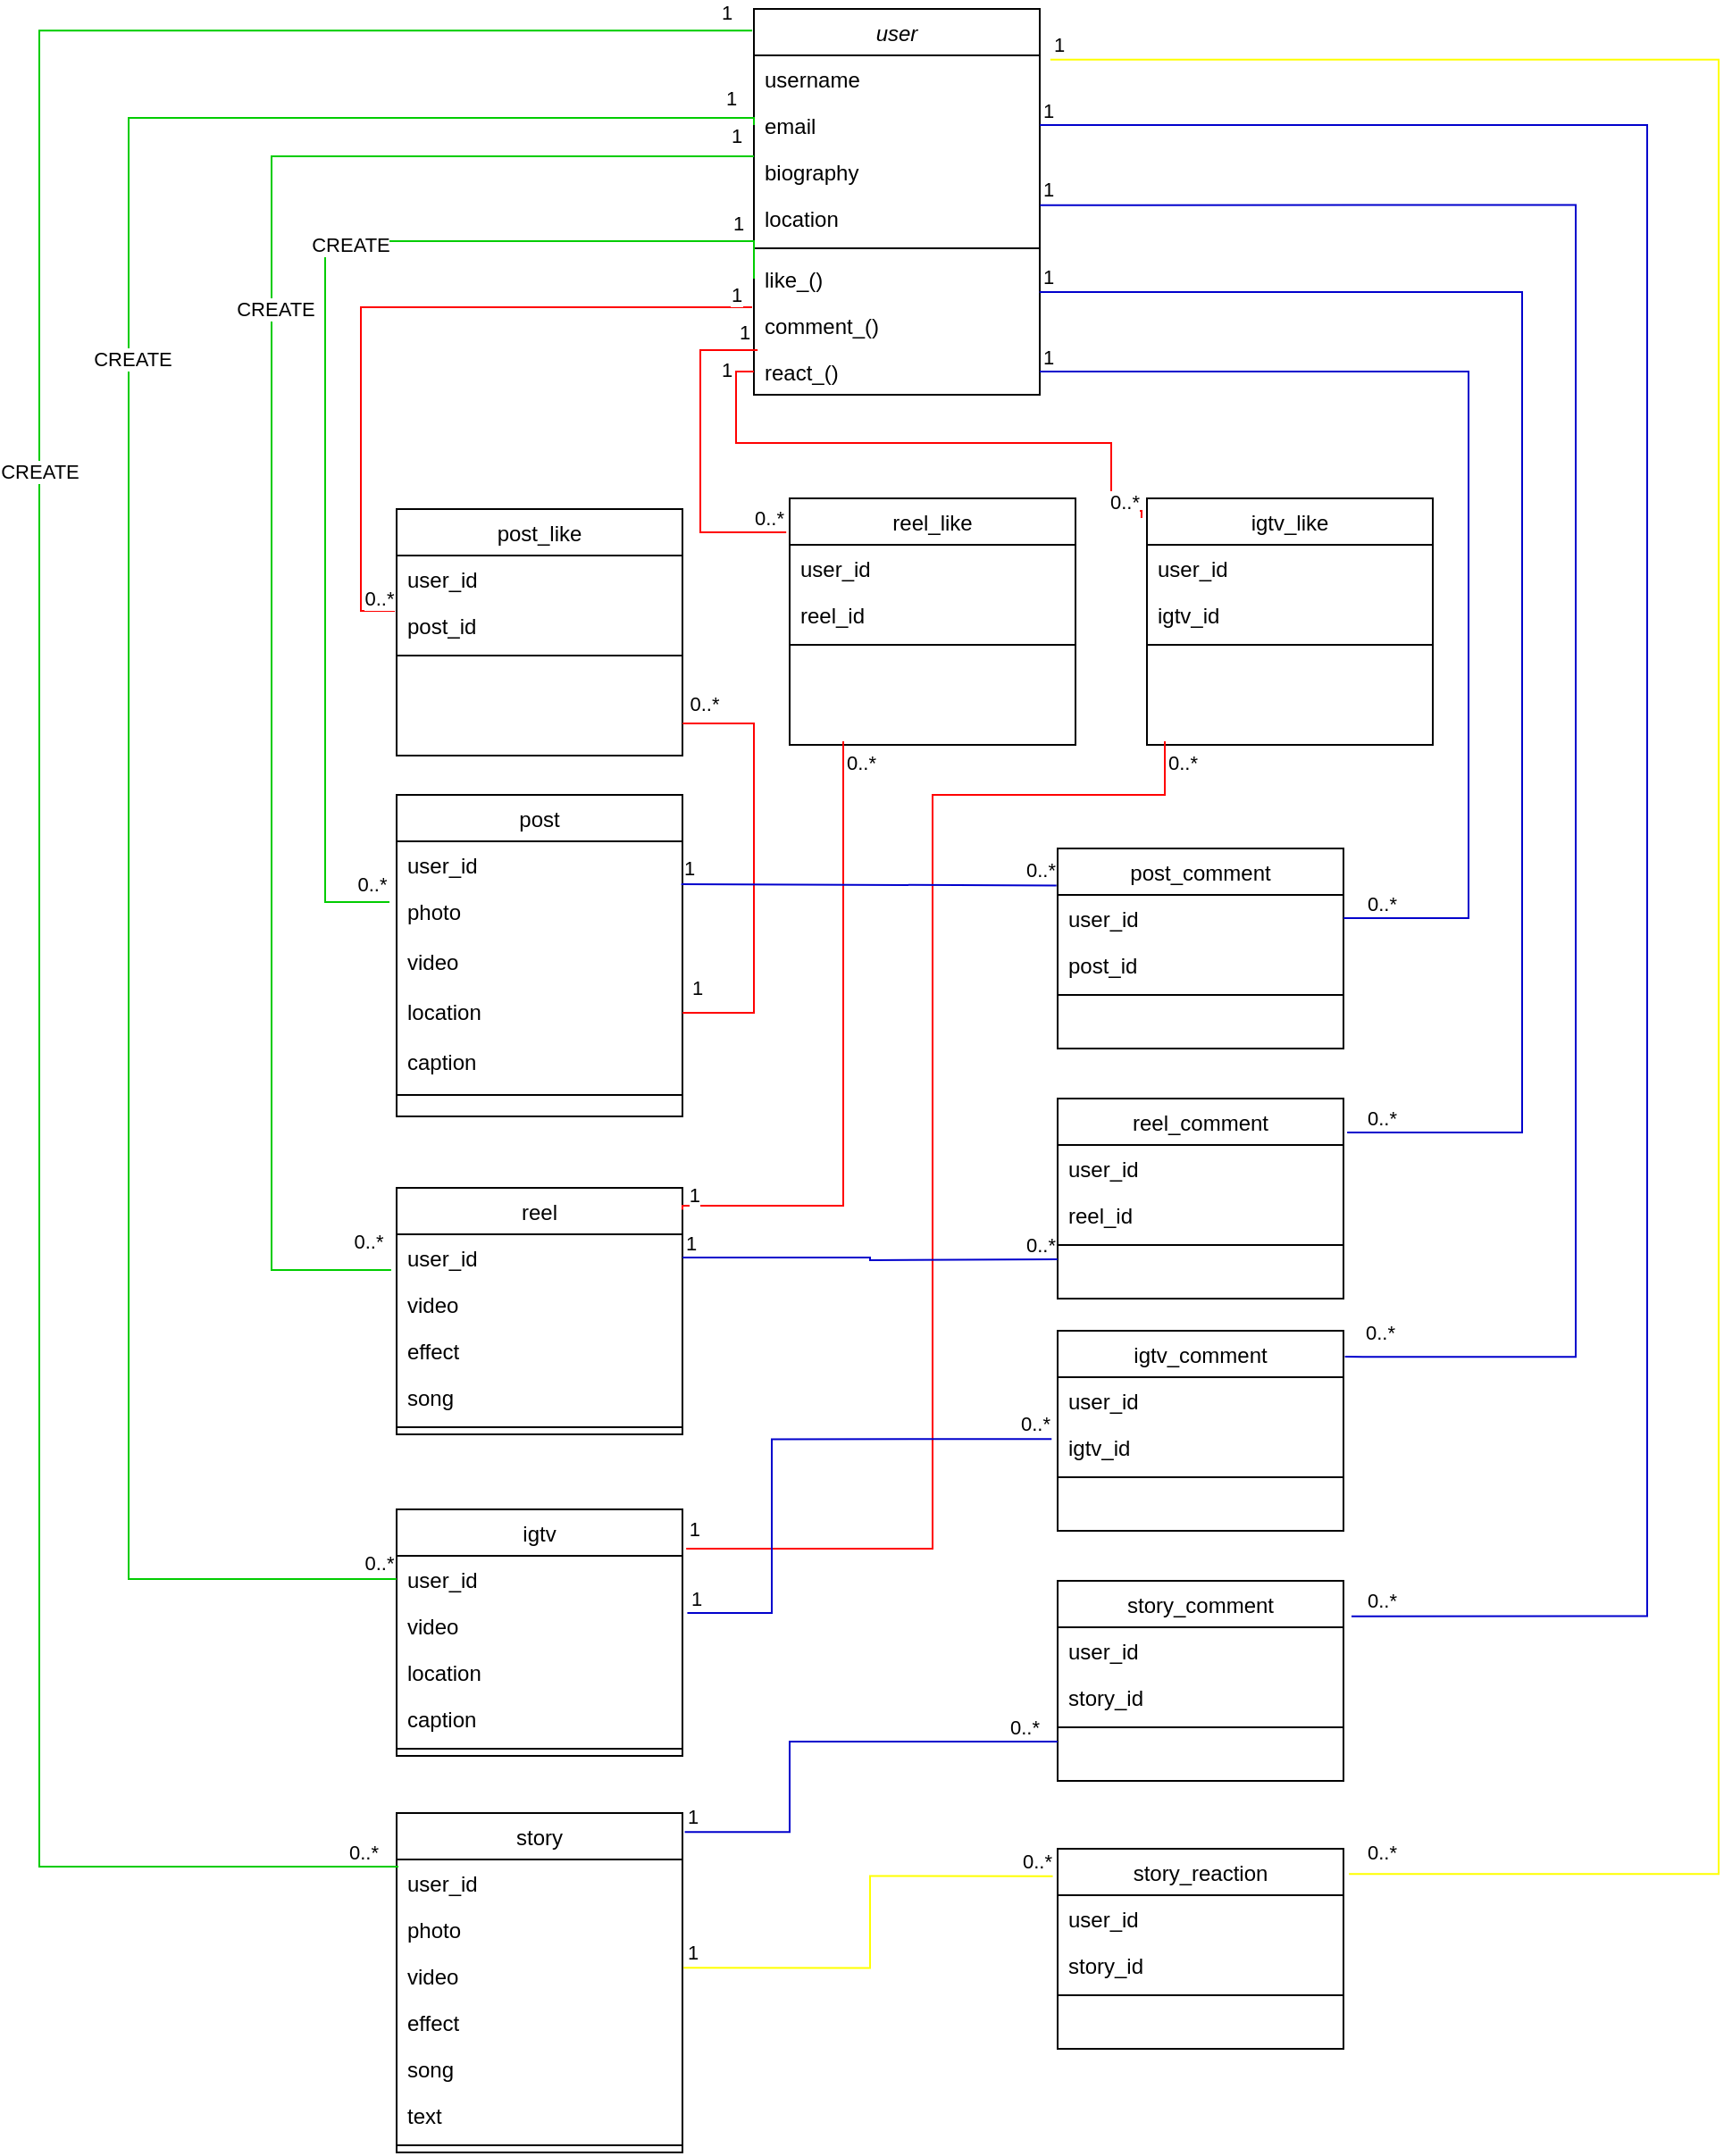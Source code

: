 <mxfile version="16.5.6" type="device"><diagram id="C5RBs43oDa-KdzZeNtuy" name="Page-1"><mxGraphModel dx="1741" dy="474" grid="1" gridSize="10" guides="1" tooltips="1" connect="1" arrows="1" fold="1" page="1" pageScale="1" pageWidth="827" pageHeight="1169" math="0" shadow="0"><root><mxCell id="WIyWlLk6GJQsqaUBKTNV-0"/><mxCell id="WIyWlLk6GJQsqaUBKTNV-1" parent="WIyWlLk6GJQsqaUBKTNV-0"/><mxCell id="zkfFHV4jXpPFQw0GAbJ--0" value="user" style="swimlane;fontStyle=2;align=center;verticalAlign=top;childLayout=stackLayout;horizontal=1;startSize=26;horizontalStack=0;resizeParent=1;resizeLast=0;collapsible=1;marginBottom=0;rounded=0;shadow=0;strokeWidth=1;" parent="WIyWlLk6GJQsqaUBKTNV-1" vertex="1"><mxGeometry x="280" y="40" width="160" height="216" as="geometry"><mxRectangle x="230" y="140" width="160" height="26" as="alternateBounds"/></mxGeometry></mxCell><mxCell id="zkfFHV4jXpPFQw0GAbJ--1" value="username" style="text;align=left;verticalAlign=top;spacingLeft=4;spacingRight=4;overflow=hidden;rotatable=0;points=[[0,0.5],[1,0.5]];portConstraint=eastwest;" parent="zkfFHV4jXpPFQw0GAbJ--0" vertex="1"><mxGeometry y="26" width="160" height="26" as="geometry"/></mxCell><mxCell id="zkfFHV4jXpPFQw0GAbJ--2" value="email" style="text;align=left;verticalAlign=top;spacingLeft=4;spacingRight=4;overflow=hidden;rotatable=0;points=[[0,0.5],[1,0.5]];portConstraint=eastwest;rounded=0;shadow=0;html=0;" parent="zkfFHV4jXpPFQw0GAbJ--0" vertex="1"><mxGeometry y="52" width="160" height="26" as="geometry"/></mxCell><mxCell id="zkfFHV4jXpPFQw0GAbJ--3" value="biography" style="text;align=left;verticalAlign=top;spacingLeft=4;spacingRight=4;overflow=hidden;rotatable=0;points=[[0,0.5],[1,0.5]];portConstraint=eastwest;rounded=0;shadow=0;html=0;" parent="zkfFHV4jXpPFQw0GAbJ--0" vertex="1"><mxGeometry y="78" width="160" height="26" as="geometry"/></mxCell><mxCell id="VMA2E-ykeekracwLX6Zx-151" value="location" style="text;align=left;verticalAlign=top;spacingLeft=4;spacingRight=4;overflow=hidden;rotatable=0;points=[[0,0.5],[1,0.5]];portConstraint=eastwest;rounded=0;shadow=0;html=0;" parent="zkfFHV4jXpPFQw0GAbJ--0" vertex="1"><mxGeometry y="104" width="160" height="26" as="geometry"/></mxCell><mxCell id="zkfFHV4jXpPFQw0GAbJ--4" value="" style="line;html=1;strokeWidth=1;align=left;verticalAlign=middle;spacingTop=-1;spacingLeft=3;spacingRight=3;rotatable=0;labelPosition=right;points=[];portConstraint=eastwest;" parent="zkfFHV4jXpPFQw0GAbJ--0" vertex="1"><mxGeometry y="130" width="160" height="8" as="geometry"/></mxCell><mxCell id="zkfFHV4jXpPFQw0GAbJ--5" value="like_()" style="text;align=left;verticalAlign=top;spacingLeft=4;spacingRight=4;overflow=hidden;rotatable=0;points=[[0,0.5],[1,0.5]];portConstraint=eastwest;" parent="zkfFHV4jXpPFQw0GAbJ--0" vertex="1"><mxGeometry y="138" width="160" height="26" as="geometry"/></mxCell><mxCell id="-V8Ty5K-1Wsrw6M-jIG1-1" value="comment_()" style="text;align=left;verticalAlign=top;spacingLeft=4;spacingRight=4;overflow=hidden;rotatable=0;points=[[0,0.5],[1,0.5]];portConstraint=eastwest;" parent="zkfFHV4jXpPFQw0GAbJ--0" vertex="1"><mxGeometry y="164" width="160" height="26" as="geometry"/></mxCell><mxCell id="g3OZl1GtWwXLyrqllY2H-79" value="react_()" style="text;align=left;verticalAlign=top;spacingLeft=4;spacingRight=4;overflow=hidden;rotatable=0;points=[[0,0.5],[1,0.5]];portConstraint=eastwest;" vertex="1" parent="zkfFHV4jXpPFQw0GAbJ--0"><mxGeometry y="190" width="160" height="26" as="geometry"/></mxCell><mxCell id="zkfFHV4jXpPFQw0GAbJ--6" value="post" style="swimlane;fontStyle=0;align=center;verticalAlign=top;childLayout=stackLayout;horizontal=1;startSize=26;horizontalStack=0;resizeParent=1;resizeLast=0;collapsible=1;marginBottom=0;rounded=0;shadow=0;strokeWidth=1;" parent="WIyWlLk6GJQsqaUBKTNV-1" vertex="1"><mxGeometry x="80" y="480" width="160" height="180" as="geometry"><mxRectangle x="130" y="380" width="160" height="26" as="alternateBounds"/></mxGeometry></mxCell><mxCell id="zkfFHV4jXpPFQw0GAbJ--7" value="user_id" style="text;align=left;verticalAlign=top;spacingLeft=4;spacingRight=4;overflow=hidden;rotatable=0;points=[[0,0.5],[1,0.5]];portConstraint=eastwest;" parent="zkfFHV4jXpPFQw0GAbJ--6" vertex="1"><mxGeometry y="26" width="160" height="26" as="geometry"/></mxCell><mxCell id="zkfFHV4jXpPFQw0GAbJ--8" value="photo" style="text;align=left;verticalAlign=top;spacingLeft=4;spacingRight=4;overflow=hidden;rotatable=0;points=[[0,0.5],[1,0.5]];portConstraint=eastwest;rounded=0;shadow=0;html=0;" parent="zkfFHV4jXpPFQw0GAbJ--6" vertex="1"><mxGeometry y="52" width="160" height="28" as="geometry"/></mxCell><mxCell id="VMA2E-ykeekracwLX6Zx-136" value="video" style="text;align=left;verticalAlign=top;spacingLeft=4;spacingRight=4;overflow=hidden;rotatable=0;points=[[0,0.5],[1,0.5]];portConstraint=eastwest;rounded=0;shadow=0;html=0;" parent="zkfFHV4jXpPFQw0GAbJ--6" vertex="1"><mxGeometry y="80" width="160" height="28" as="geometry"/></mxCell><mxCell id="-V8Ty5K-1Wsrw6M-jIG1-3" value="location" style="text;align=left;verticalAlign=top;spacingLeft=4;spacingRight=4;overflow=hidden;rotatable=0;points=[[0,0.5],[1,0.5]];portConstraint=eastwest;rounded=0;shadow=0;html=0;" parent="zkfFHV4jXpPFQw0GAbJ--6" vertex="1"><mxGeometry y="108" width="160" height="28" as="geometry"/></mxCell><mxCell id="-V8Ty5K-1Wsrw6M-jIG1-4" value="caption" style="text;align=left;verticalAlign=top;spacingLeft=4;spacingRight=4;overflow=hidden;rotatable=0;points=[[0,0.5],[1,0.5]];portConstraint=eastwest;rounded=0;shadow=0;html=0;" parent="zkfFHV4jXpPFQw0GAbJ--6" vertex="1"><mxGeometry y="136" width="160" height="28" as="geometry"/></mxCell><mxCell id="zkfFHV4jXpPFQw0GAbJ--9" value="" style="line;html=1;strokeWidth=1;align=left;verticalAlign=middle;spacingTop=-1;spacingLeft=3;spacingRight=3;rotatable=0;labelPosition=right;points=[];portConstraint=eastwest;" parent="zkfFHV4jXpPFQw0GAbJ--6" vertex="1"><mxGeometry y="164" width="160" height="8" as="geometry"/></mxCell><mxCell id="zkfFHV4jXpPFQw0GAbJ--13" value="story" style="swimlane;fontStyle=0;align=center;verticalAlign=top;childLayout=stackLayout;horizontal=1;startSize=26;horizontalStack=0;resizeParent=1;resizeLast=0;collapsible=1;marginBottom=0;rounded=0;shadow=0;strokeWidth=1;" parent="WIyWlLk6GJQsqaUBKTNV-1" vertex="1"><mxGeometry x="80" y="1050" width="160" height="190" as="geometry"><mxRectangle x="340" y="380" width="170" height="26" as="alternateBounds"/></mxGeometry></mxCell><mxCell id="zkfFHV4jXpPFQw0GAbJ--14" value="user_id" style="text;align=left;verticalAlign=top;spacingLeft=4;spacingRight=4;overflow=hidden;rotatable=0;points=[[0,0.5],[1,0.5]];portConstraint=eastwest;" parent="zkfFHV4jXpPFQw0GAbJ--13" vertex="1"><mxGeometry y="26" width="160" height="26" as="geometry"/></mxCell><mxCell id="-V8Ty5K-1Wsrw6M-jIG1-5" value="photo" style="text;align=left;verticalAlign=top;spacingLeft=4;spacingRight=4;overflow=hidden;rotatable=0;points=[[0,0.5],[1,0.5]];portConstraint=eastwest;" parent="zkfFHV4jXpPFQw0GAbJ--13" vertex="1"><mxGeometry y="52" width="160" height="26" as="geometry"/></mxCell><mxCell id="-V8Ty5K-1Wsrw6M-jIG1-6" value="video" style="text;align=left;verticalAlign=top;spacingLeft=4;spacingRight=4;overflow=hidden;rotatable=0;points=[[0,0.5],[1,0.5]];portConstraint=eastwest;" parent="zkfFHV4jXpPFQw0GAbJ--13" vertex="1"><mxGeometry y="78" width="160" height="26" as="geometry"/></mxCell><mxCell id="g3OZl1GtWwXLyrqllY2H-29" value="effect" style="text;align=left;verticalAlign=top;spacingLeft=4;spacingRight=4;overflow=hidden;rotatable=0;points=[[0,0.5],[1,0.5]];portConstraint=eastwest;" vertex="1" parent="zkfFHV4jXpPFQw0GAbJ--13"><mxGeometry y="104" width="160" height="26" as="geometry"/></mxCell><mxCell id="g3OZl1GtWwXLyrqllY2H-30" value="song" style="text;align=left;verticalAlign=top;spacingLeft=4;spacingRight=4;overflow=hidden;rotatable=0;points=[[0,0.5],[1,0.5]];portConstraint=eastwest;" vertex="1" parent="zkfFHV4jXpPFQw0GAbJ--13"><mxGeometry y="130" width="160" height="26" as="geometry"/></mxCell><mxCell id="g3OZl1GtWwXLyrqllY2H-31" value="text" style="text;align=left;verticalAlign=top;spacingLeft=4;spacingRight=4;overflow=hidden;rotatable=0;points=[[0,0.5],[1,0.5]];portConstraint=eastwest;" vertex="1" parent="zkfFHV4jXpPFQw0GAbJ--13"><mxGeometry y="156" width="160" height="26" as="geometry"/></mxCell><mxCell id="zkfFHV4jXpPFQw0GAbJ--15" value="" style="line;html=1;strokeWidth=1;align=left;verticalAlign=middle;spacingTop=-1;spacingLeft=3;spacingRight=3;rotatable=0;labelPosition=right;points=[];portConstraint=eastwest;" parent="zkfFHV4jXpPFQw0GAbJ--13" vertex="1"><mxGeometry y="182" width="160" height="8" as="geometry"/></mxCell><mxCell id="VMA2E-ykeekracwLX6Zx-4" value="post_like" style="swimlane;fontStyle=0;align=center;verticalAlign=top;childLayout=stackLayout;horizontal=1;startSize=26;horizontalStack=0;resizeParent=1;resizeLast=0;collapsible=1;marginBottom=0;rounded=0;shadow=0;strokeWidth=1;" parent="WIyWlLk6GJQsqaUBKTNV-1" vertex="1"><mxGeometry x="80" y="320" width="160" height="138" as="geometry"><mxRectangle x="340" y="380" width="170" height="26" as="alternateBounds"/></mxGeometry></mxCell><mxCell id="VMA2E-ykeekracwLX6Zx-5" value="user_id" style="text;align=left;verticalAlign=top;spacingLeft=4;spacingRight=4;overflow=hidden;rotatable=0;points=[[0,0.5],[1,0.5]];portConstraint=eastwest;" parent="VMA2E-ykeekracwLX6Zx-4" vertex="1"><mxGeometry y="26" width="160" height="26" as="geometry"/></mxCell><mxCell id="VMA2E-ykeekracwLX6Zx-6" value="post_id" style="text;align=left;verticalAlign=top;spacingLeft=4;spacingRight=4;overflow=hidden;rotatable=0;points=[[0,0.5],[1,0.5]];portConstraint=eastwest;" parent="VMA2E-ykeekracwLX6Zx-4" vertex="1"><mxGeometry y="52" width="160" height="26" as="geometry"/></mxCell><mxCell id="VMA2E-ykeekracwLX6Zx-8" value="" style="line;html=1;strokeWidth=1;align=left;verticalAlign=middle;spacingTop=-1;spacingLeft=3;spacingRight=3;rotatable=0;labelPosition=right;points=[];portConstraint=eastwest;" parent="VMA2E-ykeekracwLX6Zx-4" vertex="1"><mxGeometry y="78" width="160" height="8" as="geometry"/></mxCell><mxCell id="VMA2E-ykeekracwLX6Zx-9" value="post_comment" style="swimlane;fontStyle=0;align=center;verticalAlign=top;childLayout=stackLayout;horizontal=1;startSize=26;horizontalStack=0;resizeParent=1;resizeLast=0;collapsible=1;marginBottom=0;rounded=0;shadow=0;strokeWidth=1;" parent="WIyWlLk6GJQsqaUBKTNV-1" vertex="1"><mxGeometry x="450" y="510" width="160" height="112" as="geometry"><mxRectangle x="340" y="380" width="170" height="26" as="alternateBounds"/></mxGeometry></mxCell><mxCell id="VMA2E-ykeekracwLX6Zx-10" value="user_id" style="text;align=left;verticalAlign=top;spacingLeft=4;spacingRight=4;overflow=hidden;rotatable=0;points=[[0,0.5],[1,0.5]];portConstraint=eastwest;" parent="VMA2E-ykeekracwLX6Zx-9" vertex="1"><mxGeometry y="26" width="160" height="26" as="geometry"/></mxCell><mxCell id="VMA2E-ykeekracwLX6Zx-11" value="post_id" style="text;align=left;verticalAlign=top;spacingLeft=4;spacingRight=4;overflow=hidden;rotatable=0;points=[[0,0.5],[1,0.5]];portConstraint=eastwest;" parent="VMA2E-ykeekracwLX6Zx-9" vertex="1"><mxGeometry y="52" width="160" height="26" as="geometry"/></mxCell><mxCell id="VMA2E-ykeekracwLX6Zx-13" value="" style="line;html=1;strokeWidth=1;align=left;verticalAlign=middle;spacingTop=-1;spacingLeft=3;spacingRight=3;rotatable=0;labelPosition=right;points=[];portConstraint=eastwest;" parent="VMA2E-ykeekracwLX6Zx-9" vertex="1"><mxGeometry y="78" width="160" height="8" as="geometry"/></mxCell><mxCell id="VMA2E-ykeekracwLX6Zx-14" value="story_reaction" style="swimlane;fontStyle=0;align=center;verticalAlign=top;childLayout=stackLayout;horizontal=1;startSize=26;horizontalStack=0;resizeParent=1;resizeLast=0;collapsible=1;marginBottom=0;rounded=0;shadow=0;strokeWidth=1;" parent="WIyWlLk6GJQsqaUBKTNV-1" vertex="1"><mxGeometry x="450" y="1070" width="160" height="112" as="geometry"><mxRectangle x="340" y="380" width="170" height="26" as="alternateBounds"/></mxGeometry></mxCell><mxCell id="VMA2E-ykeekracwLX6Zx-15" value="user_id" style="text;align=left;verticalAlign=top;spacingLeft=4;spacingRight=4;overflow=hidden;rotatable=0;points=[[0,0.5],[1,0.5]];portConstraint=eastwest;" parent="VMA2E-ykeekracwLX6Zx-14" vertex="1"><mxGeometry y="26" width="160" height="26" as="geometry"/></mxCell><mxCell id="VMA2E-ykeekracwLX6Zx-16" value="story_id" style="text;align=left;verticalAlign=top;spacingLeft=4;spacingRight=4;overflow=hidden;rotatable=0;points=[[0,0.5],[1,0.5]];portConstraint=eastwest;" parent="VMA2E-ykeekracwLX6Zx-14" vertex="1"><mxGeometry y="52" width="160" height="26" as="geometry"/></mxCell><mxCell id="VMA2E-ykeekracwLX6Zx-18" value="" style="line;html=1;strokeWidth=1;align=left;verticalAlign=middle;spacingTop=-1;spacingLeft=3;spacingRight=3;rotatable=0;labelPosition=right;points=[];portConstraint=eastwest;" parent="VMA2E-ykeekracwLX6Zx-14" vertex="1"><mxGeometry y="78" width="160" height="8" as="geometry"/></mxCell><mxCell id="VMA2E-ykeekracwLX6Zx-61" value="" style="endArrow=none;html=1;edgeStyle=orthogonalEdgeStyle;rounded=0;entryX=-0.006;entryY=0.192;entryDx=0;entryDy=0;entryPerimeter=0;strokeColor=#FF0000;" parent="WIyWlLk6GJQsqaUBKTNV-1" target="VMA2E-ykeekracwLX6Zx-6" edge="1"><mxGeometry relative="1" as="geometry"><mxPoint x="279" y="207" as="sourcePoint"/><mxPoint x="190" y="285" as="targetPoint"/><Array as="points"><mxPoint x="60" y="207"/><mxPoint x="60" y="377"/></Array></mxGeometry></mxCell><mxCell id="VMA2E-ykeekracwLX6Zx-88" value="1" style="edgeLabel;html=1;align=center;verticalAlign=middle;resizable=0;points=[];" parent="VMA2E-ykeekracwLX6Zx-61" vertex="1" connectable="0"><mxGeometry x="-0.902" y="3" relative="1" as="geometry"><mxPoint x="11" y="-10" as="offset"/></mxGeometry></mxCell><mxCell id="g3OZl1GtWwXLyrqllY2H-24" value="0..*" style="edgeLabel;html=1;align=center;verticalAlign=middle;resizable=0;points=[];" vertex="1" connectable="0" parent="VMA2E-ykeekracwLX6Zx-61"><mxGeometry x="0.941" y="1" relative="1" as="geometry"><mxPoint x="3" y="-6" as="offset"/></mxGeometry></mxCell><mxCell id="VMA2E-ykeekracwLX6Zx-72" value="" style="endArrow=none;html=1;edgeStyle=orthogonalEdgeStyle;rounded=0;entryX=1;entryY=0.5;entryDx=0;entryDy=0;strokeColor=#FF0000;" parent="WIyWlLk6GJQsqaUBKTNV-1" target="-V8Ty5K-1Wsrw6M-jIG1-3" edge="1"><mxGeometry relative="1" as="geometry"><mxPoint x="240" y="440" as="sourcePoint"/><mxPoint x="320" y="565.998" as="targetPoint"/><Array as="points"><mxPoint x="242" y="440"/><mxPoint x="280" y="440"/><mxPoint x="280" y="574"/></Array></mxGeometry></mxCell><mxCell id="VMA2E-ykeekracwLX6Zx-91" value="0..*" style="edgeLabel;html=1;align=center;verticalAlign=middle;resizable=0;points=[];" parent="VMA2E-ykeekracwLX6Zx-72" vertex="1" connectable="0"><mxGeometry x="-0.93" y="2" relative="1" as="geometry"><mxPoint x="3" y="-9" as="offset"/></mxGeometry></mxCell><mxCell id="VMA2E-ykeekracwLX6Zx-95" value="1" style="edgeLabel;html=1;align=center;verticalAlign=middle;resizable=0;points=[];" parent="VMA2E-ykeekracwLX6Zx-72" vertex="1" connectable="0"><mxGeometry x="0.883" y="-2" relative="1" as="geometry"><mxPoint x="-6" y="-12" as="offset"/></mxGeometry></mxCell><mxCell id="VMA2E-ykeekracwLX6Zx-97" value="reel" style="swimlane;fontStyle=0;align=center;verticalAlign=top;childLayout=stackLayout;horizontal=1;startSize=26;horizontalStack=0;resizeParent=1;resizeLast=0;collapsible=1;marginBottom=0;rounded=0;shadow=0;strokeWidth=1;" parent="WIyWlLk6GJQsqaUBKTNV-1" vertex="1"><mxGeometry x="80" y="700" width="160" height="138" as="geometry"><mxRectangle x="130" y="380" width="160" height="26" as="alternateBounds"/></mxGeometry></mxCell><mxCell id="VMA2E-ykeekracwLX6Zx-98" value="user_id" style="text;align=left;verticalAlign=top;spacingLeft=4;spacingRight=4;overflow=hidden;rotatable=0;points=[[0,0.5],[1,0.5]];portConstraint=eastwest;" parent="VMA2E-ykeekracwLX6Zx-97" vertex="1"><mxGeometry y="26" width="160" height="26" as="geometry"/></mxCell><mxCell id="VMA2E-ykeekracwLX6Zx-124" value="video" style="text;align=left;verticalAlign=top;spacingLeft=4;spacingRight=4;overflow=hidden;rotatable=0;points=[[0,0.5],[1,0.5]];portConstraint=eastwest;" parent="VMA2E-ykeekracwLX6Zx-97" vertex="1"><mxGeometry y="52" width="160" height="26" as="geometry"/></mxCell><mxCell id="VMA2E-ykeekracwLX6Zx-139" value="effect" style="text;align=left;verticalAlign=top;spacingLeft=4;spacingRight=4;overflow=hidden;rotatable=0;points=[[0,0.5],[1,0.5]];portConstraint=eastwest;" parent="VMA2E-ykeekracwLX6Zx-97" vertex="1"><mxGeometry y="78" width="160" height="26" as="geometry"/></mxCell><mxCell id="g3OZl1GtWwXLyrqllY2H-20" value="song" style="text;align=left;verticalAlign=top;spacingLeft=4;spacingRight=4;overflow=hidden;rotatable=0;points=[[0,0.5],[1,0.5]];portConstraint=eastwest;" vertex="1" parent="VMA2E-ykeekracwLX6Zx-97"><mxGeometry y="104" width="160" height="26" as="geometry"/></mxCell><mxCell id="VMA2E-ykeekracwLX6Zx-102" value="" style="line;html=1;strokeWidth=1;align=left;verticalAlign=middle;spacingTop=-1;spacingLeft=3;spacingRight=3;rotatable=0;labelPosition=right;points=[];portConstraint=eastwest;" parent="VMA2E-ykeekracwLX6Zx-97" vertex="1"><mxGeometry y="130" width="160" height="8" as="geometry"/></mxCell><mxCell id="VMA2E-ykeekracwLX6Zx-106" value="igtv" style="swimlane;fontStyle=0;align=center;verticalAlign=top;childLayout=stackLayout;horizontal=1;startSize=26;horizontalStack=0;resizeParent=1;resizeLast=0;collapsible=1;marginBottom=0;rounded=0;shadow=0;strokeWidth=1;" parent="WIyWlLk6GJQsqaUBKTNV-1" vertex="1"><mxGeometry x="80" y="880" width="160" height="138" as="geometry"><mxRectangle x="130" y="380" width="160" height="26" as="alternateBounds"/></mxGeometry></mxCell><mxCell id="VMA2E-ykeekracwLX6Zx-107" value="user_id" style="text;align=left;verticalAlign=top;spacingLeft=4;spacingRight=4;overflow=hidden;rotatable=0;points=[[0,0.5],[1,0.5]];portConstraint=eastwest;" parent="VMA2E-ykeekracwLX6Zx-106" vertex="1"><mxGeometry y="26" width="160" height="26" as="geometry"/></mxCell><mxCell id="VMA2E-ykeekracwLX6Zx-138" value="video" style="text;align=left;verticalAlign=top;spacingLeft=4;spacingRight=4;overflow=hidden;rotatable=0;points=[[0,0.5],[1,0.5]];portConstraint=eastwest;" parent="VMA2E-ykeekracwLX6Zx-106" vertex="1"><mxGeometry y="52" width="160" height="26" as="geometry"/></mxCell><mxCell id="g3OZl1GtWwXLyrqllY2H-81" value="location" style="text;align=left;verticalAlign=top;spacingLeft=4;spacingRight=4;overflow=hidden;rotatable=0;points=[[0,0.5],[1,0.5]];portConstraint=eastwest;" vertex="1" parent="VMA2E-ykeekracwLX6Zx-106"><mxGeometry y="78" width="160" height="26" as="geometry"/></mxCell><mxCell id="g3OZl1GtWwXLyrqllY2H-82" value="caption" style="text;align=left;verticalAlign=top;spacingLeft=4;spacingRight=4;overflow=hidden;rotatable=0;points=[[0,0.5],[1,0.5]];portConstraint=eastwest;" vertex="1" parent="VMA2E-ykeekracwLX6Zx-106"><mxGeometry y="104" width="160" height="26" as="geometry"/></mxCell><mxCell id="VMA2E-ykeekracwLX6Zx-111" value="" style="line;html=1;strokeWidth=1;align=left;verticalAlign=middle;spacingTop=-1;spacingLeft=3;spacingRight=3;rotatable=0;labelPosition=right;points=[];portConstraint=eastwest;" parent="VMA2E-ykeekracwLX6Zx-106" vertex="1"><mxGeometry y="130" width="160" height="8" as="geometry"/></mxCell><mxCell id="VMA2E-ykeekracwLX6Zx-128" value="" style="endArrow=none;html=1;edgeStyle=orthogonalEdgeStyle;rounded=0;exitX=0;exitY=0.5;exitDx=0;exitDy=0;entryX=-0.025;entryY=0.286;entryDx=0;entryDy=0;entryPerimeter=0;strokeColor=#00CC00;" parent="WIyWlLk6GJQsqaUBKTNV-1" source="zkfFHV4jXpPFQw0GAbJ--5" target="zkfFHV4jXpPFQw0GAbJ--8" edge="1"><mxGeometry relative="1" as="geometry"><mxPoint x="259.0" y="170" as="sourcePoint"/><mxPoint x="40" y="410" as="targetPoint"/><Array as="points"><mxPoint x="280" y="170"/><mxPoint x="40" y="170"/><mxPoint x="40" y="540"/></Array></mxGeometry></mxCell><mxCell id="VMA2E-ykeekracwLX6Zx-130" value="1" style="edgeLabel;html=1;align=center;verticalAlign=middle;resizable=0;points=[];" parent="VMA2E-ykeekracwLX6Zx-128" vertex="1" connectable="0"><mxGeometry x="-0.902" y="3" relative="1" as="geometry"><mxPoint x="2" y="-13" as="offset"/></mxGeometry></mxCell><mxCell id="VMA2E-ykeekracwLX6Zx-131" value="CREATE" style="edgeLabel;html=1;align=center;verticalAlign=middle;resizable=0;points=[];" parent="VMA2E-ykeekracwLX6Zx-128" vertex="1" connectable="0"><mxGeometry x="-0.26" y="2" relative="1" as="geometry"><mxPoint as="offset"/></mxGeometry></mxCell><mxCell id="g3OZl1GtWwXLyrqllY2H-23" value="0..*" style="edgeLabel;html=1;align=center;verticalAlign=middle;resizable=0;points=[];" vertex="1" connectable="0" parent="VMA2E-ykeekracwLX6Zx-128"><mxGeometry x="0.913" y="-2" relative="1" as="geometry"><mxPoint x="19" y="-12" as="offset"/></mxGeometry></mxCell><mxCell id="VMA2E-ykeekracwLX6Zx-132" value="" style="endArrow=none;html=1;edgeStyle=orthogonalEdgeStyle;rounded=0;exitX=0;exitY=0.173;exitDx=0;exitDy=0;entryX=-0.019;entryY=0.769;entryDx=0;entryDy=0;entryPerimeter=0;exitPerimeter=0;strokeColor=#00CC00;" parent="WIyWlLk6GJQsqaUBKTNV-1" source="zkfFHV4jXpPFQw0GAbJ--3" target="VMA2E-ykeekracwLX6Zx-98" edge="1"><mxGeometry relative="1" as="geometry"><mxPoint x="250" y="122.49" as="sourcePoint"/><mxPoint x="46" y="497.498" as="targetPoint"/><Array as="points"><mxPoint x="10" y="123"/><mxPoint x="10" y="746"/></Array></mxGeometry></mxCell><mxCell id="VMA2E-ykeekracwLX6Zx-134" value="1" style="edgeLabel;html=1;align=center;verticalAlign=middle;resizable=0;points=[];" parent="VMA2E-ykeekracwLX6Zx-132" vertex="1" connectable="0"><mxGeometry x="-0.902" y="3" relative="1" as="geometry"><mxPoint x="37" y="-15" as="offset"/></mxGeometry></mxCell><mxCell id="VMA2E-ykeekracwLX6Zx-135" value="CREATE" style="edgeLabel;html=1;align=center;verticalAlign=middle;resizable=0;points=[];" parent="VMA2E-ykeekracwLX6Zx-132" vertex="1" connectable="0"><mxGeometry x="-0.26" y="2" relative="1" as="geometry"><mxPoint as="offset"/></mxGeometry></mxCell><mxCell id="g3OZl1GtWwXLyrqllY2H-22" value="0..*" style="edgeLabel;html=1;align=center;verticalAlign=middle;resizable=0;points=[];" vertex="1" connectable="0" parent="VMA2E-ykeekracwLX6Zx-132"><mxGeometry x="0.971" y="1" relative="1" as="geometry"><mxPoint x="1" y="-15" as="offset"/></mxGeometry></mxCell><mxCell id="VMA2E-ykeekracwLX6Zx-140" value="" style="endArrow=none;html=1;edgeStyle=orthogonalEdgeStyle;rounded=0;exitX=0;exitY=0.5;exitDx=0;exitDy=0;entryX=0;entryY=0.5;entryDx=0;entryDy=0;strokeColor=#00CC00;" parent="WIyWlLk6GJQsqaUBKTNV-1" source="zkfFHV4jXpPFQw0GAbJ--2" target="VMA2E-ykeekracwLX6Zx-107" edge="1"><mxGeometry relative="1" as="geometry"><mxPoint x="200" y="99.998" as="sourcePoint"/><mxPoint x="-3.04" y="723.494" as="targetPoint"/><Array as="points"><mxPoint x="280" y="101"/><mxPoint x="-70" y="101"/><mxPoint x="-70" y="919"/></Array></mxGeometry></mxCell><mxCell id="VMA2E-ykeekracwLX6Zx-142" value="1" style="edgeLabel;html=1;align=center;verticalAlign=middle;resizable=0;points=[];" parent="VMA2E-ykeekracwLX6Zx-140" vertex="1" connectable="0"><mxGeometry x="-0.902" y="3" relative="1" as="geometry"><mxPoint x="48" y="-14" as="offset"/></mxGeometry></mxCell><mxCell id="VMA2E-ykeekracwLX6Zx-143" value="CREATE" style="edgeLabel;html=1;align=center;verticalAlign=middle;resizable=0;points=[];" parent="VMA2E-ykeekracwLX6Zx-140" vertex="1" connectable="0"><mxGeometry x="-0.26" y="2" relative="1" as="geometry"><mxPoint as="offset"/></mxGeometry></mxCell><mxCell id="g3OZl1GtWwXLyrqllY2H-21" value="0..*" style="edgeLabel;html=1;align=center;verticalAlign=middle;resizable=0;points=[];" vertex="1" connectable="0" parent="VMA2E-ykeekracwLX6Zx-140"><mxGeometry x="0.977" y="1" relative="1" as="geometry"><mxPoint x="5" y="-8" as="offset"/></mxGeometry></mxCell><mxCell id="g3OZl1GtWwXLyrqllY2H-0" value="reel_like" style="swimlane;fontStyle=0;align=center;verticalAlign=top;childLayout=stackLayout;horizontal=1;startSize=26;horizontalStack=0;resizeParent=1;resizeLast=0;collapsible=1;marginBottom=0;rounded=0;shadow=0;strokeWidth=1;" vertex="1" parent="WIyWlLk6GJQsqaUBKTNV-1"><mxGeometry x="300" y="314" width="160" height="138" as="geometry"><mxRectangle x="340" y="380" width="170" height="26" as="alternateBounds"/></mxGeometry></mxCell><mxCell id="g3OZl1GtWwXLyrqllY2H-1" value="user_id" style="text;align=left;verticalAlign=top;spacingLeft=4;spacingRight=4;overflow=hidden;rotatable=0;points=[[0,0.5],[1,0.5]];portConstraint=eastwest;" vertex="1" parent="g3OZl1GtWwXLyrqllY2H-0"><mxGeometry y="26" width="160" height="26" as="geometry"/></mxCell><mxCell id="g3OZl1GtWwXLyrqllY2H-2" value="reel_id" style="text;align=left;verticalAlign=top;spacingLeft=4;spacingRight=4;overflow=hidden;rotatable=0;points=[[0,0.5],[1,0.5]];portConstraint=eastwest;" vertex="1" parent="g3OZl1GtWwXLyrqllY2H-0"><mxGeometry y="52" width="160" height="26" as="geometry"/></mxCell><mxCell id="g3OZl1GtWwXLyrqllY2H-3" value="" style="line;html=1;strokeWidth=1;align=left;verticalAlign=middle;spacingTop=-1;spacingLeft=3;spacingRight=3;rotatable=0;labelPosition=right;points=[];portConstraint=eastwest;" vertex="1" parent="g3OZl1GtWwXLyrqllY2H-0"><mxGeometry y="78" width="160" height="8" as="geometry"/></mxCell><mxCell id="g3OZl1GtWwXLyrqllY2H-4" value="igtv_like" style="swimlane;fontStyle=0;align=center;verticalAlign=top;childLayout=stackLayout;horizontal=1;startSize=26;horizontalStack=0;resizeParent=1;resizeLast=0;collapsible=1;marginBottom=0;rounded=0;shadow=0;strokeWidth=1;" vertex="1" parent="WIyWlLk6GJQsqaUBKTNV-1"><mxGeometry x="500" y="314" width="160" height="138" as="geometry"><mxRectangle x="340" y="380" width="170" height="26" as="alternateBounds"/></mxGeometry></mxCell><mxCell id="g3OZl1GtWwXLyrqllY2H-5" value="user_id" style="text;align=left;verticalAlign=top;spacingLeft=4;spacingRight=4;overflow=hidden;rotatable=0;points=[[0,0.5],[1,0.5]];portConstraint=eastwest;" vertex="1" parent="g3OZl1GtWwXLyrqllY2H-4"><mxGeometry y="26" width="160" height="26" as="geometry"/></mxCell><mxCell id="g3OZl1GtWwXLyrqllY2H-6" value="igtv_id" style="text;align=left;verticalAlign=top;spacingLeft=4;spacingRight=4;overflow=hidden;rotatable=0;points=[[0,0.5],[1,0.5]];portConstraint=eastwest;" vertex="1" parent="g3OZl1GtWwXLyrqllY2H-4"><mxGeometry y="52" width="160" height="26" as="geometry"/></mxCell><mxCell id="g3OZl1GtWwXLyrqllY2H-7" value="" style="line;html=1;strokeWidth=1;align=left;verticalAlign=middle;spacingTop=-1;spacingLeft=3;spacingRight=3;rotatable=0;labelPosition=right;points=[];portConstraint=eastwest;" vertex="1" parent="g3OZl1GtWwXLyrqllY2H-4"><mxGeometry y="78" width="160" height="8" as="geometry"/></mxCell><mxCell id="g3OZl1GtWwXLyrqllY2H-8" value="" style="endArrow=none;html=1;edgeStyle=orthogonalEdgeStyle;rounded=0;exitX=0.013;exitY=1.038;exitDx=0;exitDy=0;exitPerimeter=0;entryX=-0.012;entryY=0.138;entryDx=0;entryDy=0;entryPerimeter=0;strokeColor=#FF0000;" edge="1" parent="WIyWlLk6GJQsqaUBKTNV-1" target="g3OZl1GtWwXLyrqllY2H-0"><mxGeometry relative="1" as="geometry"><mxPoint x="282.08" y="230.988" as="sourcePoint"/><mxPoint x="280" y="280" as="targetPoint"/><Array as="points"><mxPoint x="250" y="231"/><mxPoint x="250" y="333"/></Array></mxGeometry></mxCell><mxCell id="g3OZl1GtWwXLyrqllY2H-9" value="1" style="edgeLabel;resizable=0;html=1;align=left;verticalAlign=bottom;" connectable="0" vertex="1" parent="g3OZl1GtWwXLyrqllY2H-8"><mxGeometry x="-1" relative="1" as="geometry"><mxPoint x="-12" y="-1" as="offset"/></mxGeometry></mxCell><mxCell id="g3OZl1GtWwXLyrqllY2H-10" value="0..*" style="edgeLabel;resizable=0;html=1;align=right;verticalAlign=bottom;" connectable="0" vertex="1" parent="g3OZl1GtWwXLyrqllY2H-8"><mxGeometry x="1" relative="1" as="geometry"/></mxCell><mxCell id="g3OZl1GtWwXLyrqllY2H-11" value="" style="endArrow=none;html=1;edgeStyle=orthogonalEdgeStyle;rounded=0;entryX=-0.019;entryY=0.08;entryDx=0;entryDy=0;entryPerimeter=0;strokeColor=#FF0000;" edge="1" parent="WIyWlLk6GJQsqaUBKTNV-1" target="g3OZl1GtWwXLyrqllY2H-4"><mxGeometry relative="1" as="geometry"><mxPoint x="280" y="243" as="sourcePoint"/><mxPoint x="490" y="290" as="targetPoint"/><Array as="points"><mxPoint x="270" y="243"/><mxPoint x="270" y="283"/><mxPoint x="480" y="283"/><mxPoint x="480" y="321"/></Array></mxGeometry></mxCell><mxCell id="g3OZl1GtWwXLyrqllY2H-12" value="1" style="edgeLabel;resizable=0;html=1;align=left;verticalAlign=bottom;" connectable="0" vertex="1" parent="g3OZl1GtWwXLyrqllY2H-11"><mxGeometry x="-1" relative="1" as="geometry"><mxPoint x="-20" y="7" as="offset"/></mxGeometry></mxCell><mxCell id="g3OZl1GtWwXLyrqllY2H-13" value="0..*" style="edgeLabel;resizable=0;html=1;align=right;verticalAlign=bottom;" connectable="0" vertex="1" parent="g3OZl1GtWwXLyrqllY2H-11"><mxGeometry x="1" relative="1" as="geometry"/></mxCell><mxCell id="g3OZl1GtWwXLyrqllY2H-14" value="" style="endArrow=none;html=1;edgeStyle=orthogonalEdgeStyle;rounded=0;entryX=1;entryY=0.089;entryDx=0;entryDy=0;entryPerimeter=0;strokeColor=#FF0000;" edge="1" parent="WIyWlLk6GJQsqaUBKTNV-1" target="VMA2E-ykeekracwLX6Zx-97"><mxGeometry relative="1" as="geometry"><mxPoint x="330" y="450" as="sourcePoint"/><mxPoint x="500" y="580" as="targetPoint"/><Array as="points"><mxPoint x="330" y="710"/></Array></mxGeometry></mxCell><mxCell id="g3OZl1GtWwXLyrqllY2H-15" value="0..*" style="edgeLabel;resizable=0;html=1;align=left;verticalAlign=bottom;" connectable="0" vertex="1" parent="g3OZl1GtWwXLyrqllY2H-14"><mxGeometry x="-1" relative="1" as="geometry"><mxPoint y="20" as="offset"/></mxGeometry></mxCell><mxCell id="g3OZl1GtWwXLyrqllY2H-16" value="1" style="edgeLabel;resizable=0;html=1;align=right;verticalAlign=bottom;rotation=0;" connectable="0" vertex="1" parent="g3OZl1GtWwXLyrqllY2H-14"><mxGeometry x="1" relative="1" as="geometry"><mxPoint x="10" as="offset"/></mxGeometry></mxCell><mxCell id="g3OZl1GtWwXLyrqllY2H-17" value="" style="endArrow=none;html=1;edgeStyle=orthogonalEdgeStyle;rounded=0;entryX=1.013;entryY=0.156;entryDx=0;entryDy=0;entryPerimeter=0;strokeColor=#FF0000;" edge="1" parent="WIyWlLk6GJQsqaUBKTNV-1" target="VMA2E-ykeekracwLX6Zx-106"><mxGeometry relative="1" as="geometry"><mxPoint x="510" y="450" as="sourcePoint"/><mxPoint x="660" y="610" as="targetPoint"/><Array as="points"><mxPoint x="510" y="480"/><mxPoint x="380" y="480"/><mxPoint x="380" y="902"/><mxPoint x="242" y="902"/></Array></mxGeometry></mxCell><mxCell id="g3OZl1GtWwXLyrqllY2H-18" value="0..*" style="edgeLabel;resizable=0;html=1;align=left;verticalAlign=bottom;" connectable="0" vertex="1" parent="g3OZl1GtWwXLyrqllY2H-17"><mxGeometry x="-1" relative="1" as="geometry"><mxPoint y="20" as="offset"/></mxGeometry></mxCell><mxCell id="g3OZl1GtWwXLyrqllY2H-19" value="1" style="edgeLabel;resizable=0;html=1;align=right;verticalAlign=bottom;" connectable="0" vertex="1" parent="g3OZl1GtWwXLyrqllY2H-17"><mxGeometry x="1" relative="1" as="geometry"><mxPoint x="8" y="-2" as="offset"/></mxGeometry></mxCell><mxCell id="g3OZl1GtWwXLyrqllY2H-25" value="" style="endArrow=none;html=1;edgeStyle=orthogonalEdgeStyle;rounded=0;exitX=-0.006;exitY=0.056;exitDx=0;exitDy=0;exitPerimeter=0;strokeColor=#00CC00;" edge="1" parent="WIyWlLk6GJQsqaUBKTNV-1" source="zkfFHV4jXpPFQw0GAbJ--0"><mxGeometry relative="1" as="geometry"><mxPoint x="-180" y="1030" as="sourcePoint"/><mxPoint x="81" y="1080" as="targetPoint"/><Array as="points"><mxPoint x="-120" y="52"/><mxPoint x="-120" y="1080"/><mxPoint x="81" y="1080"/></Array></mxGeometry></mxCell><mxCell id="g3OZl1GtWwXLyrqllY2H-26" value="1" style="edgeLabel;resizable=0;html=1;align=left;verticalAlign=bottom;" connectable="0" vertex="1" parent="g3OZl1GtWwXLyrqllY2H-25"><mxGeometry x="-1" relative="1" as="geometry"><mxPoint x="-19" y="-2" as="offset"/></mxGeometry></mxCell><mxCell id="g3OZl1GtWwXLyrqllY2H-27" value="0..*" style="edgeLabel;resizable=0;html=1;align=right;verticalAlign=bottom;" connectable="0" vertex="1" parent="g3OZl1GtWwXLyrqllY2H-25"><mxGeometry x="1" relative="1" as="geometry"><mxPoint x="-11" as="offset"/></mxGeometry></mxCell><mxCell id="g3OZl1GtWwXLyrqllY2H-28" value="CREATE" style="edgeLabel;html=1;align=center;verticalAlign=middle;resizable=0;points=[];" vertex="1" connectable="0" parent="g3OZl1GtWwXLyrqllY2H-25"><mxGeometry x="-0.262" y="4" relative="1" as="geometry"><mxPoint x="-4" y="45" as="offset"/></mxGeometry></mxCell><mxCell id="g3OZl1GtWwXLyrqllY2H-33" value="reel_comment" style="swimlane;fontStyle=0;align=center;verticalAlign=top;childLayout=stackLayout;horizontal=1;startSize=26;horizontalStack=0;resizeParent=1;resizeLast=0;collapsible=1;marginBottom=0;rounded=0;shadow=0;strokeWidth=1;" vertex="1" parent="WIyWlLk6GJQsqaUBKTNV-1"><mxGeometry x="450" y="650" width="160" height="112" as="geometry"><mxRectangle x="340" y="380" width="170" height="26" as="alternateBounds"/></mxGeometry></mxCell><mxCell id="g3OZl1GtWwXLyrqllY2H-34" value="user_id" style="text;align=left;verticalAlign=top;spacingLeft=4;spacingRight=4;overflow=hidden;rotatable=0;points=[[0,0.5],[1,0.5]];portConstraint=eastwest;" vertex="1" parent="g3OZl1GtWwXLyrqllY2H-33"><mxGeometry y="26" width="160" height="26" as="geometry"/></mxCell><mxCell id="g3OZl1GtWwXLyrqllY2H-35" value="reel_id" style="text;align=left;verticalAlign=top;spacingLeft=4;spacingRight=4;overflow=hidden;rotatable=0;points=[[0,0.5],[1,0.5]];portConstraint=eastwest;" vertex="1" parent="g3OZl1GtWwXLyrqllY2H-33"><mxGeometry y="52" width="160" height="26" as="geometry"/></mxCell><mxCell id="g3OZl1GtWwXLyrqllY2H-37" value="" style="line;html=1;strokeWidth=1;align=left;verticalAlign=middle;spacingTop=-1;spacingLeft=3;spacingRight=3;rotatable=0;labelPosition=right;points=[];portConstraint=eastwest;" vertex="1" parent="g3OZl1GtWwXLyrqllY2H-33"><mxGeometry y="78" width="160" height="8" as="geometry"/></mxCell><mxCell id="g3OZl1GtWwXLyrqllY2H-38" value="igtv_comment" style="swimlane;fontStyle=0;align=center;verticalAlign=top;childLayout=stackLayout;horizontal=1;startSize=26;horizontalStack=0;resizeParent=1;resizeLast=0;collapsible=1;marginBottom=0;rounded=0;shadow=0;strokeWidth=1;" vertex="1" parent="WIyWlLk6GJQsqaUBKTNV-1"><mxGeometry x="450" y="780" width="160" height="112" as="geometry"><mxRectangle x="340" y="380" width="170" height="26" as="alternateBounds"/></mxGeometry></mxCell><mxCell id="g3OZl1GtWwXLyrqllY2H-39" value="user_id" style="text;align=left;verticalAlign=top;spacingLeft=4;spacingRight=4;overflow=hidden;rotatable=0;points=[[0,0.5],[1,0.5]];portConstraint=eastwest;" vertex="1" parent="g3OZl1GtWwXLyrqllY2H-38"><mxGeometry y="26" width="160" height="26" as="geometry"/></mxCell><mxCell id="g3OZl1GtWwXLyrqllY2H-40" value="igtv_id" style="text;align=left;verticalAlign=top;spacingLeft=4;spacingRight=4;overflow=hidden;rotatable=0;points=[[0,0.5],[1,0.5]];portConstraint=eastwest;" vertex="1" parent="g3OZl1GtWwXLyrqllY2H-38"><mxGeometry y="52" width="160" height="26" as="geometry"/></mxCell><mxCell id="g3OZl1GtWwXLyrqllY2H-42" value="" style="line;html=1;strokeWidth=1;align=left;verticalAlign=middle;spacingTop=-1;spacingLeft=3;spacingRight=3;rotatable=0;labelPosition=right;points=[];portConstraint=eastwest;" vertex="1" parent="g3OZl1GtWwXLyrqllY2H-38"><mxGeometry y="78" width="160" height="8" as="geometry"/></mxCell><mxCell id="g3OZl1GtWwXLyrqllY2H-43" value="story_comment" style="swimlane;fontStyle=0;align=center;verticalAlign=top;childLayout=stackLayout;horizontal=1;startSize=26;horizontalStack=0;resizeParent=1;resizeLast=0;collapsible=1;marginBottom=0;rounded=0;shadow=0;strokeWidth=1;" vertex="1" parent="WIyWlLk6GJQsqaUBKTNV-1"><mxGeometry x="450" y="920" width="160" height="112" as="geometry"><mxRectangle x="340" y="380" width="170" height="26" as="alternateBounds"/></mxGeometry></mxCell><mxCell id="g3OZl1GtWwXLyrqllY2H-44" value="user_id" style="text;align=left;verticalAlign=top;spacingLeft=4;spacingRight=4;overflow=hidden;rotatable=0;points=[[0,0.5],[1,0.5]];portConstraint=eastwest;" vertex="1" parent="g3OZl1GtWwXLyrqllY2H-43"><mxGeometry y="26" width="160" height="26" as="geometry"/></mxCell><mxCell id="g3OZl1GtWwXLyrqllY2H-45" value="story_id" style="text;align=left;verticalAlign=top;spacingLeft=4;spacingRight=4;overflow=hidden;rotatable=0;points=[[0,0.5],[1,0.5]];portConstraint=eastwest;" vertex="1" parent="g3OZl1GtWwXLyrqllY2H-43"><mxGeometry y="52" width="160" height="26" as="geometry"/></mxCell><mxCell id="g3OZl1GtWwXLyrqllY2H-47" value="" style="line;html=1;strokeWidth=1;align=left;verticalAlign=middle;spacingTop=-1;spacingLeft=3;spacingRight=3;rotatable=0;labelPosition=right;points=[];portConstraint=eastwest;" vertex="1" parent="g3OZl1GtWwXLyrqllY2H-43"><mxGeometry y="78" width="160" height="8" as="geometry"/></mxCell><mxCell id="g3OZl1GtWwXLyrqllY2H-49" value="" style="endArrow=none;html=1;edgeStyle=orthogonalEdgeStyle;rounded=0;exitX=1;exitY=0.5;exitDx=0;exitDy=0;entryX=1;entryY=0.5;entryDx=0;entryDy=0;strokeColor=#0000CC;" edge="1" parent="WIyWlLk6GJQsqaUBKTNV-1" source="g3OZl1GtWwXLyrqllY2H-79" target="VMA2E-ykeekracwLX6Zx-10"><mxGeometry relative="1" as="geometry"><mxPoint x="520" y="240" as="sourcePoint"/><mxPoint x="680" y="240" as="targetPoint"/><Array as="points"><mxPoint x="680" y="243"/><mxPoint x="680" y="549"/></Array></mxGeometry></mxCell><mxCell id="g3OZl1GtWwXLyrqllY2H-50" value="1" style="edgeLabel;resizable=0;html=1;align=left;verticalAlign=bottom;" connectable="0" vertex="1" parent="g3OZl1GtWwXLyrqllY2H-49"><mxGeometry x="-1" relative="1" as="geometry"/></mxCell><mxCell id="g3OZl1GtWwXLyrqllY2H-51" value="0..*" style="edgeLabel;resizable=0;html=1;align=right;verticalAlign=bottom;" connectable="0" vertex="1" parent="g3OZl1GtWwXLyrqllY2H-49"><mxGeometry x="1" relative="1" as="geometry"><mxPoint x="30" as="offset"/></mxGeometry></mxCell><mxCell id="g3OZl1GtWwXLyrqllY2H-52" value="" style="endArrow=none;html=1;edgeStyle=orthogonalEdgeStyle;rounded=0;exitX=0.999;exitY=0.788;exitDx=0;exitDy=0;exitPerimeter=0;entryX=1.013;entryY=0.17;entryDx=0;entryDy=0;entryPerimeter=0;strokeColor=#0000CC;" edge="1" parent="WIyWlLk6GJQsqaUBKTNV-1" source="zkfFHV4jXpPFQw0GAbJ--5" target="g3OZl1GtWwXLyrqllY2H-33"><mxGeometry relative="1" as="geometry"><mxPoint x="480" y="200" as="sourcePoint"/><mxPoint x="640" y="200" as="targetPoint"/><Array as="points"><mxPoint x="710" y="199"/><mxPoint x="710" y="669"/></Array></mxGeometry></mxCell><mxCell id="g3OZl1GtWwXLyrqllY2H-53" value="1" style="edgeLabel;resizable=0;html=1;align=left;verticalAlign=bottom;" connectable="0" vertex="1" parent="g3OZl1GtWwXLyrqllY2H-52"><mxGeometry x="-1" relative="1" as="geometry"/></mxCell><mxCell id="g3OZl1GtWwXLyrqllY2H-54" value="0..*" style="edgeLabel;resizable=0;html=1;align=right;verticalAlign=bottom;" connectable="0" vertex="1" parent="g3OZl1GtWwXLyrqllY2H-52"><mxGeometry x="1" relative="1" as="geometry"><mxPoint x="28" as="offset"/></mxGeometry></mxCell><mxCell id="g3OZl1GtWwXLyrqllY2H-55" value="" style="endArrow=none;html=1;edgeStyle=orthogonalEdgeStyle;rounded=0;exitX=1.001;exitY=0.224;exitDx=0;exitDy=0;exitPerimeter=0;entryX=1.005;entryY=0.13;entryDx=0;entryDy=0;entryPerimeter=0;strokeColor=#0000CC;" edge="1" parent="WIyWlLk6GJQsqaUBKTNV-1" source="VMA2E-ykeekracwLX6Zx-151" target="g3OZl1GtWwXLyrqllY2H-38"><mxGeometry relative="1" as="geometry"><mxPoint x="490" y="150" as="sourcePoint"/><mxPoint x="650" y="150" as="targetPoint"/><Array as="points"><mxPoint x="740" y="150"/><mxPoint x="740" y="795"/></Array></mxGeometry></mxCell><mxCell id="g3OZl1GtWwXLyrqllY2H-56" value="1" style="edgeLabel;resizable=0;html=1;align=left;verticalAlign=bottom;" connectable="0" vertex="1" parent="g3OZl1GtWwXLyrqllY2H-55"><mxGeometry x="-1" relative="1" as="geometry"/></mxCell><mxCell id="g3OZl1GtWwXLyrqllY2H-57" value="0..*" style="edgeLabel;resizable=0;html=1;align=right;verticalAlign=bottom;" connectable="0" vertex="1" parent="g3OZl1GtWwXLyrqllY2H-55"><mxGeometry x="1" relative="1" as="geometry"><mxPoint x="29" y="-5" as="offset"/></mxGeometry></mxCell><mxCell id="g3OZl1GtWwXLyrqllY2H-58" value="" style="endArrow=none;html=1;edgeStyle=orthogonalEdgeStyle;rounded=0;exitX=1;exitY=0.5;exitDx=0;exitDy=0;entryX=1.028;entryY=0.177;entryDx=0;entryDy=0;entryPerimeter=0;strokeColor=#0000CC;" edge="1" parent="WIyWlLk6GJQsqaUBKTNV-1" source="zkfFHV4jXpPFQw0GAbJ--2" target="g3OZl1GtWwXLyrqllY2H-43"><mxGeometry relative="1" as="geometry"><mxPoint x="500" y="110" as="sourcePoint"/><mxPoint x="660" y="110" as="targetPoint"/><Array as="points"><mxPoint x="780" y="105"/><mxPoint x="780" y="940"/></Array></mxGeometry></mxCell><mxCell id="g3OZl1GtWwXLyrqllY2H-59" value="1" style="edgeLabel;resizable=0;html=1;align=left;verticalAlign=bottom;" connectable="0" vertex="1" parent="g3OZl1GtWwXLyrqllY2H-58"><mxGeometry x="-1" relative="1" as="geometry"/></mxCell><mxCell id="g3OZl1GtWwXLyrqllY2H-60" value="0..*" style="edgeLabel;resizable=0;html=1;align=right;verticalAlign=bottom;" connectable="0" vertex="1" parent="g3OZl1GtWwXLyrqllY2H-58"><mxGeometry x="1" relative="1" as="geometry"><mxPoint x="26" as="offset"/></mxGeometry></mxCell><mxCell id="g3OZl1GtWwXLyrqllY2H-61" value="" style="endArrow=none;html=1;edgeStyle=orthogonalEdgeStyle;rounded=0;exitX=1.037;exitY=0.093;exitDx=0;exitDy=0;exitPerimeter=0;entryX=1.019;entryY=0.126;entryDx=0;entryDy=0;entryPerimeter=0;strokeColor=#FFFF00;" edge="1" parent="WIyWlLk6GJQsqaUBKTNV-1" source="zkfFHV4jXpPFQw0GAbJ--1" target="VMA2E-ykeekracwLX6Zx-14"><mxGeometry relative="1" as="geometry"><mxPoint x="490" y="70" as="sourcePoint"/><mxPoint x="650" y="70" as="targetPoint"/><Array as="points"><mxPoint x="820" y="68"/><mxPoint x="820" y="1084"/></Array></mxGeometry></mxCell><mxCell id="g3OZl1GtWwXLyrqllY2H-62" value="1" style="edgeLabel;resizable=0;html=1;align=left;verticalAlign=bottom;" connectable="0" vertex="1" parent="g3OZl1GtWwXLyrqllY2H-61"><mxGeometry x="-1" relative="1" as="geometry"/></mxCell><mxCell id="g3OZl1GtWwXLyrqllY2H-63" value="0..*" style="edgeLabel;resizable=0;html=1;align=right;verticalAlign=bottom;" connectable="0" vertex="1" parent="g3OZl1GtWwXLyrqllY2H-61"><mxGeometry x="1" relative="1" as="geometry"><mxPoint x="27" y="-4" as="offset"/></mxGeometry></mxCell><mxCell id="g3OZl1GtWwXLyrqllY2H-64" value="" style="endArrow=none;html=1;edgeStyle=orthogonalEdgeStyle;rounded=0;entryX=-0.004;entryY=0.185;entryDx=0;entryDy=0;entryPerimeter=0;exitX=0.996;exitY=0.923;exitDx=0;exitDy=0;exitPerimeter=0;strokeColor=#0000CC;" edge="1" parent="WIyWlLk6GJQsqaUBKTNV-1" source="zkfFHV4jXpPFQw0GAbJ--7" target="VMA2E-ykeekracwLX6Zx-9"><mxGeometry relative="1" as="geometry"><mxPoint x="260" y="530" as="sourcePoint"/><mxPoint x="420" y="530" as="targetPoint"/><Array as="points"><mxPoint x="239" y="531"/></Array></mxGeometry></mxCell><mxCell id="g3OZl1GtWwXLyrqllY2H-65" value="1" style="edgeLabel;resizable=0;html=1;align=left;verticalAlign=bottom;" connectable="0" vertex="1" parent="g3OZl1GtWwXLyrqllY2H-64"><mxGeometry x="-1" relative="1" as="geometry"/></mxCell><mxCell id="g3OZl1GtWwXLyrqllY2H-66" value="0..*" style="edgeLabel;resizable=0;html=1;align=right;verticalAlign=bottom;" connectable="0" vertex="1" parent="g3OZl1GtWwXLyrqllY2H-64"><mxGeometry x="1" relative="1" as="geometry"/></mxCell><mxCell id="g3OZl1GtWwXLyrqllY2H-67" value="" style="endArrow=none;html=1;edgeStyle=orthogonalEdgeStyle;rounded=0;strokeColor=#0000CC;exitX=1;exitY=0.5;exitDx=0;exitDy=0;" edge="1" parent="WIyWlLk6GJQsqaUBKTNV-1" source="VMA2E-ykeekracwLX6Zx-98"><mxGeometry relative="1" as="geometry"><mxPoint x="270" y="740" as="sourcePoint"/><mxPoint x="450" y="740" as="targetPoint"/></mxGeometry></mxCell><mxCell id="g3OZl1GtWwXLyrqllY2H-68" value="1" style="edgeLabel;resizable=0;html=1;align=left;verticalAlign=bottom;" connectable="0" vertex="1" parent="g3OZl1GtWwXLyrqllY2H-67"><mxGeometry x="-1" relative="1" as="geometry"/></mxCell><mxCell id="g3OZl1GtWwXLyrqllY2H-69" value="0..*" style="edgeLabel;resizable=0;html=1;align=right;verticalAlign=bottom;" connectable="0" vertex="1" parent="g3OZl1GtWwXLyrqllY2H-67"><mxGeometry x="1" relative="1" as="geometry"/></mxCell><mxCell id="g3OZl1GtWwXLyrqllY2H-70" value="" style="endArrow=none;html=1;edgeStyle=orthogonalEdgeStyle;rounded=0;strokeColor=#0000CC;entryX=-0.021;entryY=0.333;entryDx=0;entryDy=0;entryPerimeter=0;exitX=1.017;exitY=0.231;exitDx=0;exitDy=0;exitPerimeter=0;" edge="1" parent="WIyWlLk6GJQsqaUBKTNV-1" source="VMA2E-ykeekracwLX6Zx-138" target="g3OZl1GtWwXLyrqllY2H-40"><mxGeometry relative="1" as="geometry"><mxPoint x="270" y="840" as="sourcePoint"/><mxPoint x="430" y="840" as="targetPoint"/><Array as="points"><mxPoint x="290" y="938"/><mxPoint x="290" y="841"/></Array></mxGeometry></mxCell><mxCell id="g3OZl1GtWwXLyrqllY2H-71" value="1" style="edgeLabel;resizable=0;html=1;align=left;verticalAlign=bottom;" connectable="0" vertex="1" parent="g3OZl1GtWwXLyrqllY2H-70"><mxGeometry x="-1" relative="1" as="geometry"/></mxCell><mxCell id="g3OZl1GtWwXLyrqllY2H-72" value="0..*" style="edgeLabel;resizable=0;html=1;align=right;verticalAlign=bottom;" connectable="0" vertex="1" parent="g3OZl1GtWwXLyrqllY2H-70"><mxGeometry x="1" relative="1" as="geometry"/></mxCell><mxCell id="g3OZl1GtWwXLyrqllY2H-73" value="" style="endArrow=none;html=1;edgeStyle=orthogonalEdgeStyle;rounded=0;strokeColor=#0000CC;exitX=1.008;exitY=0.056;exitDx=0;exitDy=0;exitPerimeter=0;" edge="1" parent="WIyWlLk6GJQsqaUBKTNV-1" source="zkfFHV4jXpPFQw0GAbJ--13"><mxGeometry relative="1" as="geometry"><mxPoint x="270" y="1010" as="sourcePoint"/><mxPoint x="450" y="1010" as="targetPoint"/><Array as="points"><mxPoint x="300" y="1061"/><mxPoint x="300" y="1010"/></Array></mxGeometry></mxCell><mxCell id="g3OZl1GtWwXLyrqllY2H-74" value="1" style="edgeLabel;resizable=0;html=1;align=left;verticalAlign=bottom;" connectable="0" vertex="1" parent="g3OZl1GtWwXLyrqllY2H-73"><mxGeometry x="-1" relative="1" as="geometry"/></mxCell><mxCell id="g3OZl1GtWwXLyrqllY2H-75" value="0..*" style="edgeLabel;resizable=0;html=1;align=right;verticalAlign=bottom;" connectable="0" vertex="1" parent="g3OZl1GtWwXLyrqllY2H-73"><mxGeometry x="1" relative="1" as="geometry"><mxPoint x="-10" as="offset"/></mxGeometry></mxCell><mxCell id="g3OZl1GtWwXLyrqllY2H-76" value="" style="endArrow=none;html=1;edgeStyle=orthogonalEdgeStyle;rounded=0;strokeColor=#FFFF00;entryX=-0.017;entryY=0.137;entryDx=0;entryDy=0;entryPerimeter=0;exitX=1.004;exitY=0.333;exitDx=0;exitDy=0;exitPerimeter=0;" edge="1" parent="WIyWlLk6GJQsqaUBKTNV-1" source="-V8Ty5K-1Wsrw6M-jIG1-6" target="VMA2E-ykeekracwLX6Zx-14"><mxGeometry relative="1" as="geometry"><mxPoint x="270" y="1090" as="sourcePoint"/><mxPoint x="430" y="1090" as="targetPoint"/></mxGeometry></mxCell><mxCell id="g3OZl1GtWwXLyrqllY2H-77" value="1" style="edgeLabel;resizable=0;html=1;align=left;verticalAlign=bottom;" connectable="0" vertex="1" parent="g3OZl1GtWwXLyrqllY2H-76"><mxGeometry x="-1" relative="1" as="geometry"/></mxCell><mxCell id="g3OZl1GtWwXLyrqllY2H-78" value="0..*" style="edgeLabel;resizable=0;html=1;align=right;verticalAlign=bottom;" connectable="0" vertex="1" parent="g3OZl1GtWwXLyrqllY2H-76"><mxGeometry x="1" relative="1" as="geometry"/></mxCell></root></mxGraphModel></diagram></mxfile>